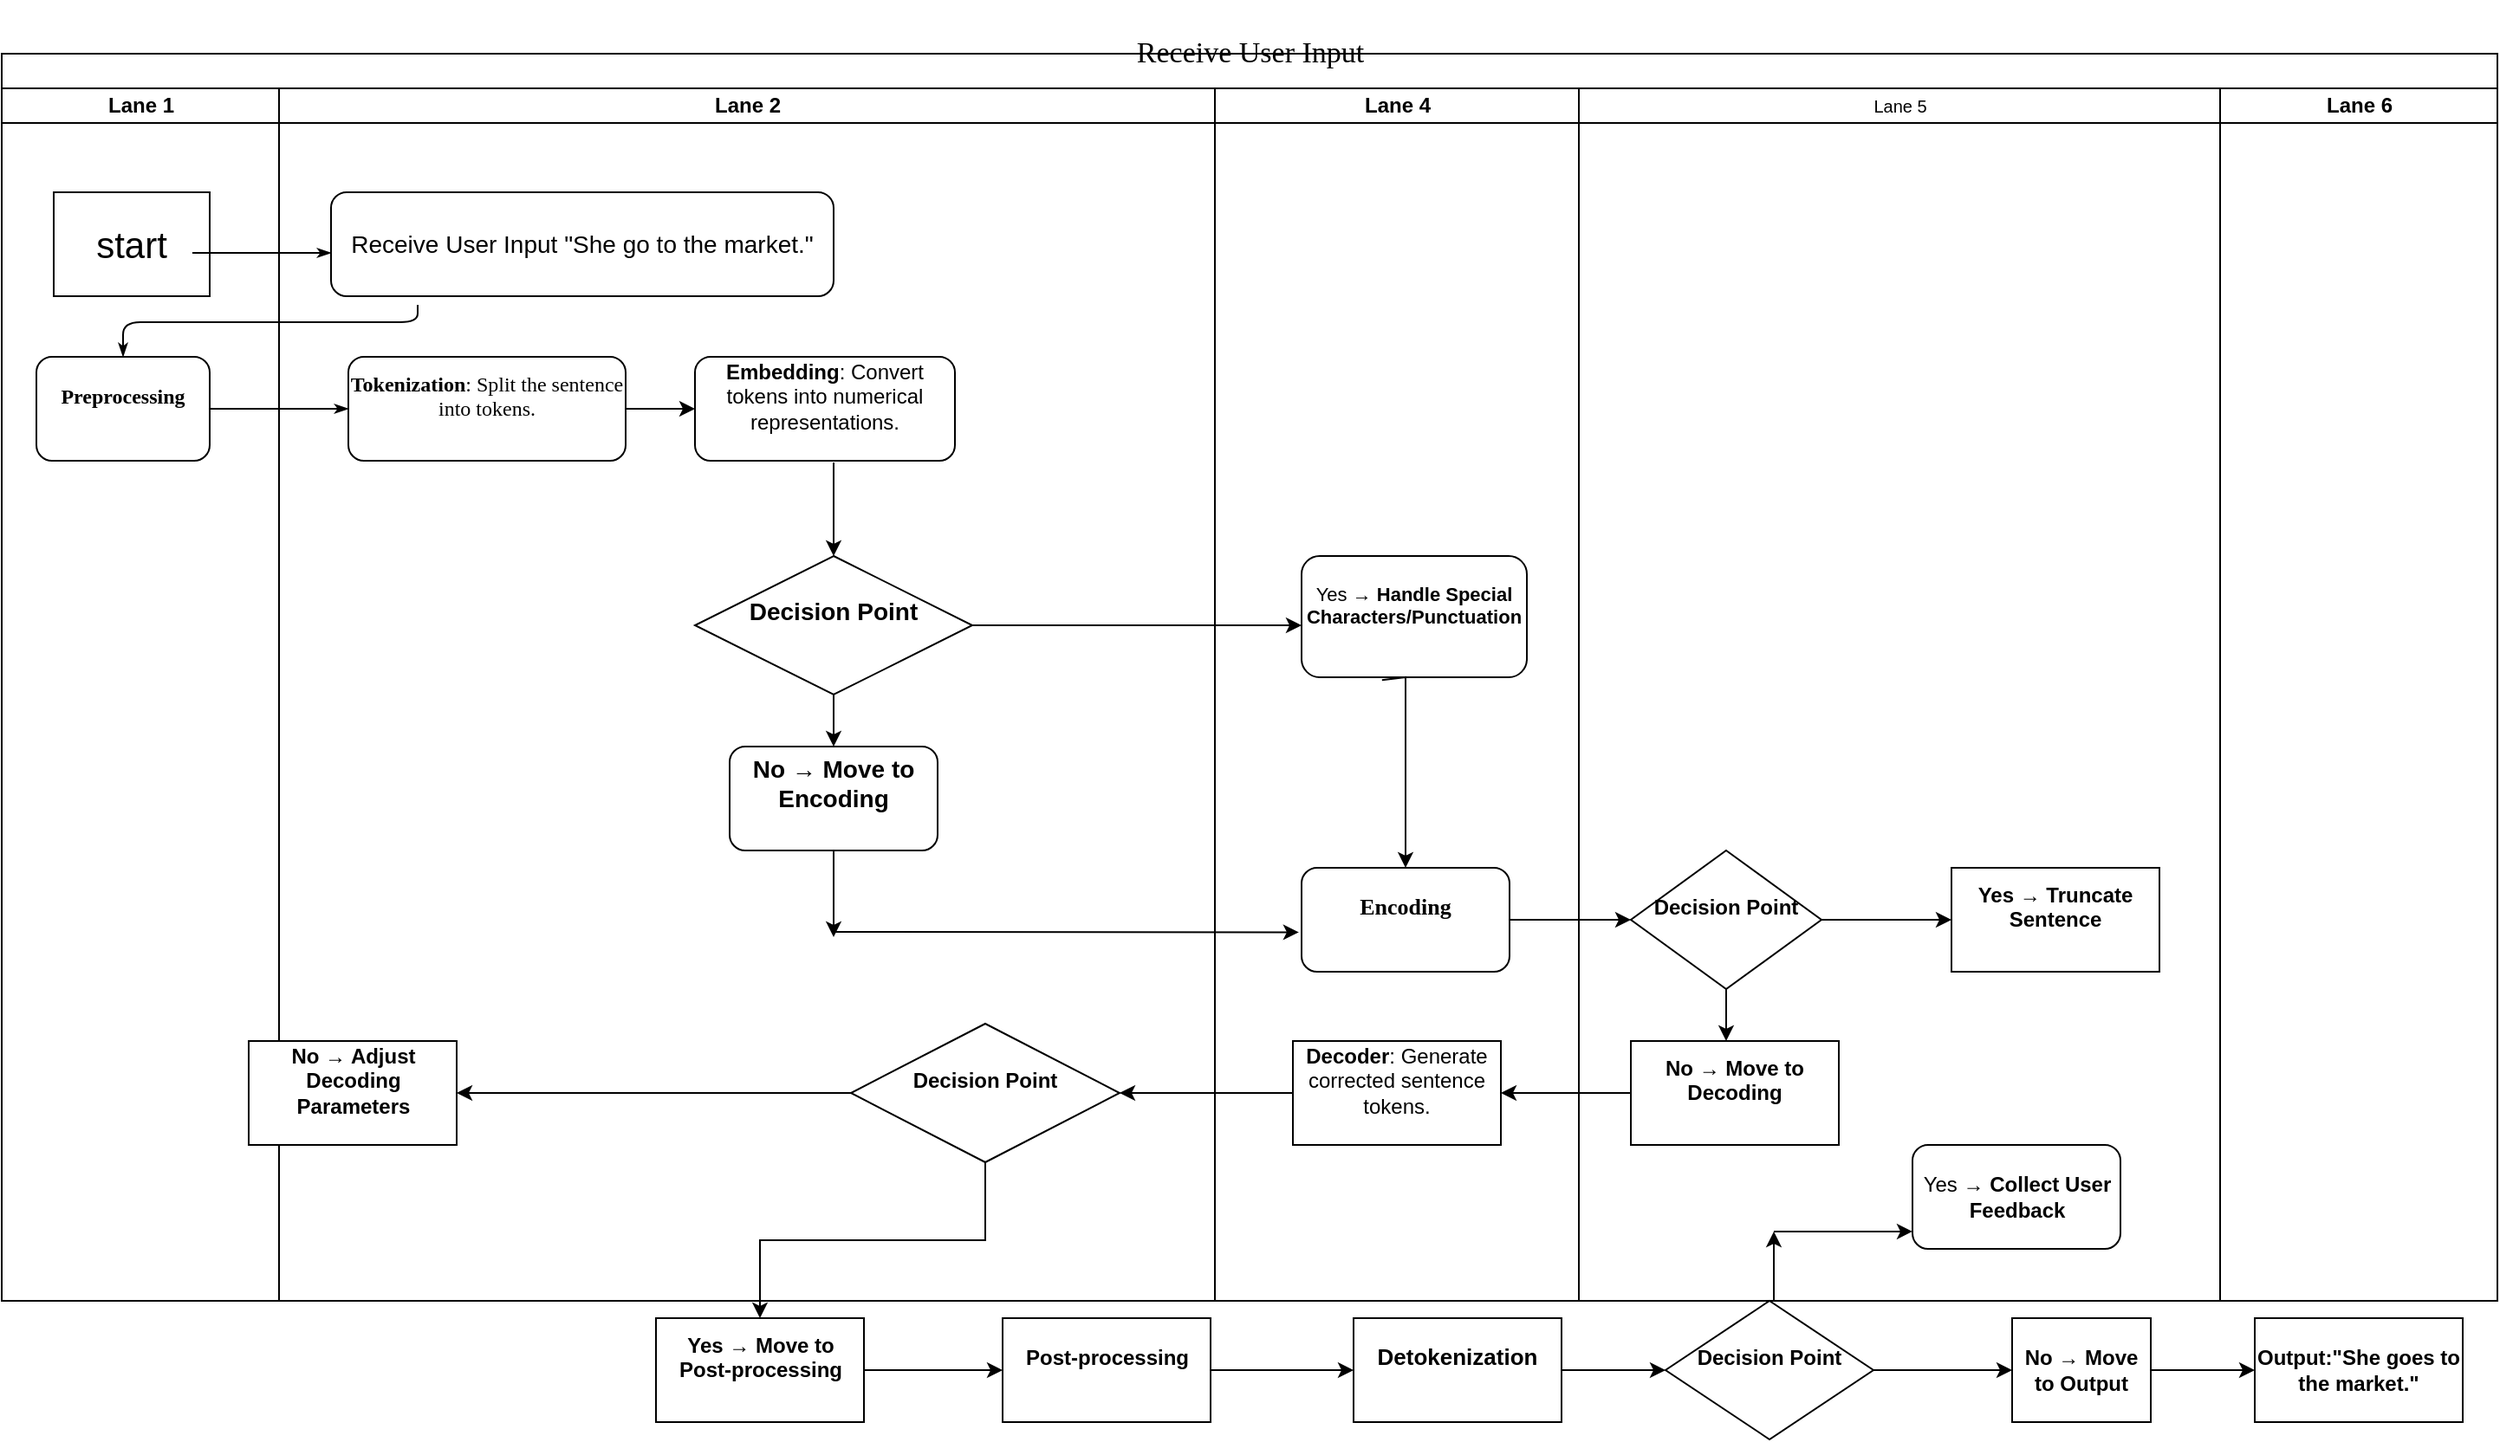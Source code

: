 <mxfile version="26.0.2">
  <diagram name="Page-1" id="74e2e168-ea6b-b213-b513-2b3c1d86103e">
    <mxGraphModel dx="1909" dy="949" grid="1" gridSize="10" guides="1" tooltips="1" connect="1" arrows="1" fold="1" page="1" pageScale="1" pageWidth="1100" pageHeight="850" background="none" math="0" shadow="0">
      <root>
        <mxCell id="0" />
        <mxCell id="1" parent="0" />
        <mxCell id="77e6c97f196da883-1" value="&#xa;Receive User Input&#xa;&#xa;" style="swimlane;html=1;childLayout=stackLayout;startSize=20;rounded=0;shadow=0;labelBackgroundColor=none;strokeWidth=1;fontFamily=Verdana;fontSize=17;align=center;fontStyle=0" parent="1" vertex="1">
          <mxGeometry x="40" y="90" width="1440" height="720" as="geometry" />
        </mxCell>
        <mxCell id="77e6c97f196da883-2" value="Lane 1" style="swimlane;html=1;startSize=20;" parent="77e6c97f196da883-1" vertex="1">
          <mxGeometry y="20" width="160" height="700" as="geometry" />
        </mxCell>
        <mxCell id="77e6c97f196da883-9" value="&#xa;Preprocessing&#xa;&#xa;" style="rounded=1;whiteSpace=wrap;html=1;shadow=0;labelBackgroundColor=none;strokeWidth=1;fontFamily=Verdana;fontSize=12;align=center;fontStyle=1" parent="77e6c97f196da883-2" vertex="1">
          <mxGeometry x="20" y="155" width="100" height="60" as="geometry" />
        </mxCell>
        <mxCell id="YKWu4KCkNnrhPUUKNhsR-1" value="start" style="rounded=0;whiteSpace=wrap;html=1;fontSize=21;" vertex="1" parent="77e6c97f196da883-2">
          <mxGeometry x="30" y="60" width="90" height="60" as="geometry" />
        </mxCell>
        <mxCell id="77e6c97f196da883-26" style="edgeStyle=orthogonalEdgeStyle;rounded=1;html=1;labelBackgroundColor=none;startArrow=none;startFill=0;startSize=5;endArrow=classicThin;endFill=1;endSize=5;jettySize=auto;orthogonalLoop=1;strokeWidth=1;fontFamily=Verdana;fontSize=8" parent="77e6c97f196da883-1" edge="1">
          <mxGeometry relative="1" as="geometry">
            <mxPoint x="110" y="115" as="sourcePoint" />
            <mxPoint x="190" y="115" as="targetPoint" />
          </mxGeometry>
        </mxCell>
        <mxCell id="77e6c97f196da883-27" style="edgeStyle=orthogonalEdgeStyle;rounded=1;html=1;labelBackgroundColor=none;startArrow=none;startFill=0;startSize=5;endArrow=classicThin;endFill=1;endSize=5;jettySize=auto;orthogonalLoop=1;strokeWidth=1;fontFamily=Verdana;fontSize=8" parent="77e6c97f196da883-1" target="77e6c97f196da883-9" edge="1">
          <mxGeometry relative="1" as="geometry">
            <Array as="points">
              <mxPoint x="240" y="155" />
              <mxPoint x="70" y="155" />
            </Array>
            <mxPoint x="240" y="145" as="sourcePoint" />
          </mxGeometry>
        </mxCell>
        <mxCell id="77e6c97f196da883-28" style="edgeStyle=orthogonalEdgeStyle;rounded=1;html=1;labelBackgroundColor=none;startArrow=none;startFill=0;startSize=5;endArrow=classicThin;endFill=1;endSize=5;jettySize=auto;orthogonalLoop=1;strokeWidth=1;fontFamily=Verdana;fontSize=8" parent="77e6c97f196da883-1" source="77e6c97f196da883-9" target="77e6c97f196da883-12" edge="1">
          <mxGeometry relative="1" as="geometry" />
        </mxCell>
        <mxCell id="77e6c97f196da883-3" value="Lane 2" style="swimlane;html=1;startSize=20;" parent="77e6c97f196da883-1" vertex="1">
          <mxGeometry x="160" y="20" width="540" height="700" as="geometry" />
        </mxCell>
        <mxCell id="YKWu4KCkNnrhPUUKNhsR-13" value="Receive User Input &quot;She go to the market.&quot;" style="rounded=1;whiteSpace=wrap;html=1;fontSize=14;fontStyle=0" vertex="1" parent="77e6c97f196da883-3">
          <mxGeometry x="30" y="60" width="290" height="60" as="geometry" />
        </mxCell>
        <mxCell id="YKWu4KCkNnrhPUUKNhsR-59" value="&#xa;&lt;strong&gt;Embedding&lt;/strong&gt;: Convert tokens into numerical representations.&#xa;&#xa;" style="rounded=1;whiteSpace=wrap;html=1;" vertex="1" parent="77e6c97f196da883-3">
          <mxGeometry x="240" y="155" width="150" height="60" as="geometry" />
        </mxCell>
        <mxCell id="77e6c97f196da883-12" value="&#xa;&lt;strong&gt;Tokenization&lt;/strong&gt;: Split the sentence into tokens.&#xa;&#xa;" style="rounded=1;whiteSpace=wrap;html=1;shadow=0;labelBackgroundColor=none;strokeWidth=1;fontFamily=Verdana;fontSize=12;align=center;" parent="77e6c97f196da883-3" vertex="1">
          <mxGeometry x="40" y="155" width="160" height="60" as="geometry" />
        </mxCell>
        <mxCell id="YKWu4KCkNnrhPUUKNhsR-60" style="edgeStyle=orthogonalEdgeStyle;rounded=0;orthogonalLoop=1;jettySize=auto;html=1;exitX=1;exitY=0.5;exitDx=0;exitDy=0;entryX=0;entryY=0.5;entryDx=0;entryDy=0;" edge="1" parent="77e6c97f196da883-3" source="77e6c97f196da883-12" target="YKWu4KCkNnrhPUUKNhsR-59">
          <mxGeometry relative="1" as="geometry" />
        </mxCell>
        <mxCell id="YKWu4KCkNnrhPUUKNhsR-94" value="" style="edgeStyle=orthogonalEdgeStyle;rounded=0;orthogonalLoop=1;jettySize=auto;html=1;" edge="1" parent="77e6c97f196da883-3" source="YKWu4KCkNnrhPUUKNhsR-80" target="YKWu4KCkNnrhPUUKNhsR-88">
          <mxGeometry relative="1" as="geometry" />
        </mxCell>
        <mxCell id="YKWu4KCkNnrhPUUKNhsR-80" value="&#xa;Decision Point&#xa;&#xa;" style="rhombus;whiteSpace=wrap;html=1;fontSize=14;fontStyle=1" vertex="1" parent="77e6c97f196da883-3">
          <mxGeometry x="240" y="270" width="160" height="80" as="geometry" />
        </mxCell>
        <mxCell id="YKWu4KCkNnrhPUUKNhsR-82" value="" style="endArrow=classic;html=1;rounded=0;" edge="1" parent="77e6c97f196da883-3">
          <mxGeometry width="50" height="50" relative="1" as="geometry">
            <mxPoint x="320" y="216" as="sourcePoint" />
            <mxPoint x="320" y="270" as="targetPoint" />
            <Array as="points">
              <mxPoint x="320" y="250" />
              <mxPoint x="320" y="260" />
            </Array>
          </mxGeometry>
        </mxCell>
        <mxCell id="YKWu4KCkNnrhPUUKNhsR-88" value="&#xa;No → Move to Encoding&#xa;&#xa;" style="rounded=1;whiteSpace=wrap;html=1;fontSize=14;fontStyle=1;" vertex="1" parent="77e6c97f196da883-3">
          <mxGeometry x="260" y="380" width="120" height="60" as="geometry" />
        </mxCell>
        <mxCell id="YKWu4KCkNnrhPUUKNhsR-112" value="&#xa;No → &lt;strong&gt;Adjust Decoding Parameters&lt;/strong&gt;&#xa;&#xa;" style="whiteSpace=wrap;html=1;rounded=0;fontStyle=1;" vertex="1" parent="77e6c97f196da883-3">
          <mxGeometry x="-17.5" y="550" width="120" height="60" as="geometry" />
        </mxCell>
        <mxCell id="YKWu4KCkNnrhPUUKNhsR-117" value="" style="edgeStyle=orthogonalEdgeStyle;rounded=0;orthogonalLoop=1;jettySize=auto;html=1;" edge="1" parent="77e6c97f196da883-3" source="YKWu4KCkNnrhPUUKNhsR-114" target="YKWu4KCkNnrhPUUKNhsR-116">
          <mxGeometry relative="1" as="geometry" />
        </mxCell>
        <mxCell id="YKWu4KCkNnrhPUUKNhsR-114" value="&#xa;Yes → Move to Post-processing&#xa;&#xa;" style="whiteSpace=wrap;html=1;rounded=0;fontStyle=1;" vertex="1" parent="77e6c97f196da883-3">
          <mxGeometry x="217.5" y="710" width="120" height="60" as="geometry" />
        </mxCell>
        <mxCell id="YKWu4KCkNnrhPUUKNhsR-116" value="&#xa;Post-processing&#xa;&#xa;" style="whiteSpace=wrap;html=1;rounded=0;fontStyle=1;" vertex="1" parent="77e6c97f196da883-3">
          <mxGeometry x="417.5" y="710" width="120" height="60" as="geometry" />
        </mxCell>
        <mxCell id="77e6c97f196da883-5" value="Lane 4" style="swimlane;html=1;startSize=20;" parent="77e6c97f196da883-1" vertex="1">
          <mxGeometry x="700" y="20" width="210" height="700" as="geometry" />
        </mxCell>
        <mxCell id="YKWu4KCkNnrhPUUKNhsR-73" value="&#xa;Yes → &lt;strong&gt;Handle Special Characters/Punctuation&lt;/strong&gt;&#xa;&#xa;" style="rounded=1;whiteSpace=wrap;html=1;fontSize=11;" vertex="1" parent="77e6c97f196da883-5">
          <mxGeometry x="50" y="270" width="130" height="70" as="geometry" />
        </mxCell>
        <mxCell id="77e6c97f196da883-18" value="&#xa;Encoding&#xa;&#xa;" style="rounded=1;whiteSpace=wrap;html=1;shadow=0;labelBackgroundColor=none;strokeWidth=1;fontFamily=Verdana;fontSize=13;align=center;fontStyle=1" parent="77e6c97f196da883-5" vertex="1">
          <mxGeometry x="50" y="450" width="120" height="60" as="geometry" />
        </mxCell>
        <mxCell id="YKWu4KCkNnrhPUUKNhsR-98" value="" style="endArrow=classic;html=1;rounded=0;entryX=0.5;entryY=0;entryDx=0;entryDy=0;exitX=0.357;exitY=1.023;exitDx=0;exitDy=0;exitPerimeter=0;" edge="1" parent="77e6c97f196da883-5" source="YKWu4KCkNnrhPUUKNhsR-73" target="77e6c97f196da883-18">
          <mxGeometry width="50" height="50" relative="1" as="geometry">
            <mxPoint x="60" y="430" as="sourcePoint" />
            <mxPoint x="130" y="420" as="targetPoint" />
            <Array as="points">
              <mxPoint x="110" y="340" />
              <mxPoint x="110" y="350" />
            </Array>
          </mxGeometry>
        </mxCell>
        <mxCell id="YKWu4KCkNnrhPUUKNhsR-111" value="" style="edgeStyle=orthogonalEdgeStyle;rounded=0;orthogonalLoop=1;jettySize=auto;html=1;" edge="1" parent="77e6c97f196da883-5" source="YKWu4KCkNnrhPUUKNhsR-109" target="YKWu4KCkNnrhPUUKNhsR-110">
          <mxGeometry relative="1" as="geometry" />
        </mxCell>
        <mxCell id="YKWu4KCkNnrhPUUKNhsR-109" value="&#xa;&lt;strong&gt;Decoder&lt;/strong&gt;: Generate corrected sentence tokens.&#xa;&#xa;" style="rounded=0;whiteSpace=wrap;html=1;" vertex="1" parent="77e6c97f196da883-5">
          <mxGeometry x="45" y="550" width="120" height="60" as="geometry" />
        </mxCell>
        <mxCell id="YKWu4KCkNnrhPUUKNhsR-110" value="&#xa;Decision Point&#xa;&#xa;" style="rhombus;whiteSpace=wrap;html=1;rounded=0;fontStyle=1" vertex="1" parent="77e6c97f196da883-5">
          <mxGeometry x="-210" y="540" width="155" height="80" as="geometry" />
        </mxCell>
        <mxCell id="YKWu4KCkNnrhPUUKNhsR-118" value="&#xa;Detokenization&#xa;&#xa;" style="whiteSpace=wrap;html=1;rounded=0;fontStyle=1;fontSize=13;" vertex="1" parent="77e6c97f196da883-5">
          <mxGeometry x="80" y="710" width="120" height="60" as="geometry" />
        </mxCell>
        <mxCell id="77e6c97f196da883-6" value="Lane 5" style="swimlane;html=1;startSize=20;fontStyle=0;fontSize=10;" parent="77e6c97f196da883-1" vertex="1">
          <mxGeometry x="910" y="20" width="370" height="700" as="geometry" />
        </mxCell>
        <mxCell id="YKWu4KCkNnrhPUUKNhsR-104" value="" style="edgeStyle=orthogonalEdgeStyle;rounded=0;orthogonalLoop=1;jettySize=auto;html=1;" edge="1" parent="77e6c97f196da883-6" source="YKWu4KCkNnrhPUUKNhsR-76" target="YKWu4KCkNnrhPUUKNhsR-103">
          <mxGeometry relative="1" as="geometry" />
        </mxCell>
        <mxCell id="YKWu4KCkNnrhPUUKNhsR-106" value="" style="edgeStyle=orthogonalEdgeStyle;rounded=0;orthogonalLoop=1;jettySize=auto;html=1;" edge="1" parent="77e6c97f196da883-6" source="YKWu4KCkNnrhPUUKNhsR-76">
          <mxGeometry relative="1" as="geometry">
            <mxPoint x="85" y="550" as="targetPoint" />
            <Array as="points">
              <mxPoint x="85" y="530" />
              <mxPoint x="85" y="530" />
            </Array>
          </mxGeometry>
        </mxCell>
        <mxCell id="YKWu4KCkNnrhPUUKNhsR-76" value="&#xa;Decision Point&#xa;&#xa;" style="rhombus;whiteSpace=wrap;html=1;fontStyle=1" vertex="1" parent="77e6c97f196da883-6">
          <mxGeometry x="30" y="440" width="110" height="80" as="geometry" />
        </mxCell>
        <mxCell id="YKWu4KCkNnrhPUUKNhsR-103" value="&#xa;Yes → &lt;strong&gt;Truncate Sentence&lt;/strong&gt;&#xa;&#xa;" style="whiteSpace=wrap;html=1;fontStyle=1;" vertex="1" parent="77e6c97f196da883-6">
          <mxGeometry x="215" y="450" width="120" height="60" as="geometry" />
        </mxCell>
        <mxCell id="YKWu4KCkNnrhPUUKNhsR-105" value="&#xa;No → Move to Decoding&#xa;&#xa;" style="whiteSpace=wrap;html=1;fontStyle=1;" vertex="1" parent="77e6c97f196da883-6">
          <mxGeometry x="30" y="550" width="120" height="60" as="geometry" />
        </mxCell>
        <mxCell id="YKWu4KCkNnrhPUUKNhsR-129" value="" style="edgeStyle=orthogonalEdgeStyle;rounded=0;orthogonalLoop=1;jettySize=auto;html=1;" edge="1" parent="77e6c97f196da883-6" source="YKWu4KCkNnrhPUUKNhsR-120" target="YKWu4KCkNnrhPUUKNhsR-128">
          <mxGeometry relative="1" as="geometry" />
        </mxCell>
        <mxCell id="YKWu4KCkNnrhPUUKNhsR-120" value="&#xa;Decision Point&#xa;&#xa;" style="rhombus;whiteSpace=wrap;html=1;fontSize=12;rounded=0;fontStyle=1;" vertex="1" parent="77e6c97f196da883-6">
          <mxGeometry x="50" y="700" width="120" height="80" as="geometry" />
        </mxCell>
        <mxCell id="YKWu4KCkNnrhPUUKNhsR-124" value="Yes → &lt;strong&gt;Collect User Feedback&lt;/strong&gt;" style="rounded=1;whiteSpace=wrap;html=1;" vertex="1" parent="77e6c97f196da883-6">
          <mxGeometry x="192.5" y="610" width="120" height="60" as="geometry" />
        </mxCell>
        <mxCell id="YKWu4KCkNnrhPUUKNhsR-125" value="" style="endArrow=classic;html=1;rounded=0;" edge="1" parent="77e6c97f196da883-6">
          <mxGeometry width="50" height="50" relative="1" as="geometry">
            <mxPoint x="102.5" y="700" as="sourcePoint" />
            <mxPoint x="112.5" y="660" as="targetPoint" />
            <Array as="points">
              <mxPoint x="112.5" y="700" />
            </Array>
          </mxGeometry>
        </mxCell>
        <mxCell id="YKWu4KCkNnrhPUUKNhsR-127" value="" style="endArrow=classic;html=1;rounded=0;entryX=0;entryY=0.833;entryDx=0;entryDy=0;entryPerimeter=0;" edge="1" parent="77e6c97f196da883-6" target="YKWu4KCkNnrhPUUKNhsR-124">
          <mxGeometry width="50" height="50" relative="1" as="geometry">
            <mxPoint x="112.5" y="660" as="sourcePoint" />
            <mxPoint x="162.5" y="610" as="targetPoint" />
          </mxGeometry>
        </mxCell>
        <mxCell id="YKWu4KCkNnrhPUUKNhsR-128" value="No → Move to Output" style="whiteSpace=wrap;html=1;rounded=0;fontStyle=1;" vertex="1" parent="77e6c97f196da883-6">
          <mxGeometry x="250" y="710" width="80" height="60" as="geometry" />
        </mxCell>
        <mxCell id="77e6c97f196da883-7" value="Lane 6" style="swimlane;html=1;startSize=20;" parent="77e6c97f196da883-1" vertex="1">
          <mxGeometry x="1280" y="20" width="160" height="700" as="geometry" />
        </mxCell>
        <mxCell id="YKWu4KCkNnrhPUUKNhsR-130" value="Output:&quot;She goes to the market.&quot;" style="whiteSpace=wrap;html=1;rounded=0;fontStyle=1;" vertex="1" parent="77e6c97f196da883-7">
          <mxGeometry x="20" y="710" width="120" height="60" as="geometry" />
        </mxCell>
        <mxCell id="YKWu4KCkNnrhPUUKNhsR-93" value="" style="edgeStyle=orthogonalEdgeStyle;rounded=0;orthogonalLoop=1;jettySize=auto;html=1;" edge="1" parent="77e6c97f196da883-1" source="YKWu4KCkNnrhPUUKNhsR-80" target="YKWu4KCkNnrhPUUKNhsR-73">
          <mxGeometry relative="1" as="geometry">
            <Array as="points">
              <mxPoint x="620" y="330" />
              <mxPoint x="620" y="330" />
            </Array>
          </mxGeometry>
        </mxCell>
        <mxCell id="YKWu4KCkNnrhPUUKNhsR-102" value="" style="edgeStyle=orthogonalEdgeStyle;rounded=0;orthogonalLoop=1;jettySize=auto;html=1;" edge="1" parent="77e6c97f196da883-1" source="77e6c97f196da883-18" target="YKWu4KCkNnrhPUUKNhsR-76">
          <mxGeometry relative="1" as="geometry" />
        </mxCell>
        <mxCell id="YKWu4KCkNnrhPUUKNhsR-113" value="" style="edgeStyle=orthogonalEdgeStyle;rounded=0;orthogonalLoop=1;jettySize=auto;html=1;" edge="1" parent="77e6c97f196da883-1" source="YKWu4KCkNnrhPUUKNhsR-110" target="YKWu4KCkNnrhPUUKNhsR-112">
          <mxGeometry relative="1" as="geometry" />
        </mxCell>
        <mxCell id="YKWu4KCkNnrhPUUKNhsR-115" value="" style="edgeStyle=orthogonalEdgeStyle;rounded=0;orthogonalLoop=1;jettySize=auto;html=1;" edge="1" parent="77e6c97f196da883-1" source="YKWu4KCkNnrhPUUKNhsR-110" target="YKWu4KCkNnrhPUUKNhsR-114">
          <mxGeometry relative="1" as="geometry" />
        </mxCell>
        <mxCell id="YKWu4KCkNnrhPUUKNhsR-119" value="" style="edgeStyle=orthogonalEdgeStyle;rounded=0;orthogonalLoop=1;jettySize=auto;html=1;" edge="1" parent="77e6c97f196da883-1" source="YKWu4KCkNnrhPUUKNhsR-116" target="YKWu4KCkNnrhPUUKNhsR-118">
          <mxGeometry relative="1" as="geometry" />
        </mxCell>
        <mxCell id="YKWu4KCkNnrhPUUKNhsR-121" value="" style="edgeStyle=orthogonalEdgeStyle;rounded=0;orthogonalLoop=1;jettySize=auto;html=1;" edge="1" parent="77e6c97f196da883-1" source="YKWu4KCkNnrhPUUKNhsR-118">
          <mxGeometry relative="1" as="geometry">
            <mxPoint x="960" y="760" as="targetPoint" />
          </mxGeometry>
        </mxCell>
        <mxCell id="YKWu4KCkNnrhPUUKNhsR-131" value="" style="edgeStyle=orthogonalEdgeStyle;rounded=0;orthogonalLoop=1;jettySize=auto;html=1;" edge="1" parent="77e6c97f196da883-1" source="YKWu4KCkNnrhPUUKNhsR-128" target="YKWu4KCkNnrhPUUKNhsR-130">
          <mxGeometry relative="1" as="geometry" />
        </mxCell>
        <mxCell id="YKWu4KCkNnrhPUUKNhsR-132" value="" style="edgeStyle=orthogonalEdgeStyle;rounded=0;orthogonalLoop=1;jettySize=auto;html=1;" edge="1" parent="77e6c97f196da883-1" source="YKWu4KCkNnrhPUUKNhsR-105" target="YKWu4KCkNnrhPUUKNhsR-109">
          <mxGeometry relative="1" as="geometry" />
        </mxCell>
        <mxCell id="YKWu4KCkNnrhPUUKNhsR-95" value="" style="endArrow=classic;html=1;rounded=0;entryX=-0.013;entryY=0.62;entryDx=0;entryDy=0;entryPerimeter=0;" edge="1" parent="1" target="77e6c97f196da883-18">
          <mxGeometry width="50" height="50" relative="1" as="geometry">
            <mxPoint x="530" y="597" as="sourcePoint" />
            <mxPoint x="580" y="610" as="targetPoint" />
            <Array as="points">
              <mxPoint x="520" y="597" />
            </Array>
          </mxGeometry>
        </mxCell>
        <mxCell id="YKWu4KCkNnrhPUUKNhsR-96" value="" style="endArrow=classic;html=1;rounded=0;" edge="1" parent="1" source="YKWu4KCkNnrhPUUKNhsR-88">
          <mxGeometry width="50" height="50" relative="1" as="geometry">
            <mxPoint x="530" y="660" as="sourcePoint" />
            <mxPoint x="520" y="600" as="targetPoint" />
          </mxGeometry>
        </mxCell>
      </root>
    </mxGraphModel>
  </diagram>
</mxfile>
